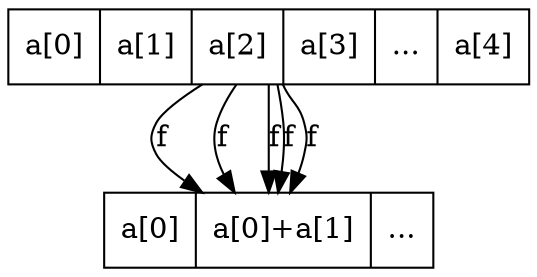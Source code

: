 digraph G {
        node [shape=record];
        edge [label="f"];

        in[label="a[0] | a[1] | a[2] | a[3] | ... | a[4]"];
        out[label="a[0] | a[0]+a[1] | ..."];
        in:p0 -> out:p0;
        in:p1 -> out:p1;
        in:p2 -> out:p2;
        in:p3 -> out:p3;
        in:p4 -> out:p4;
}
